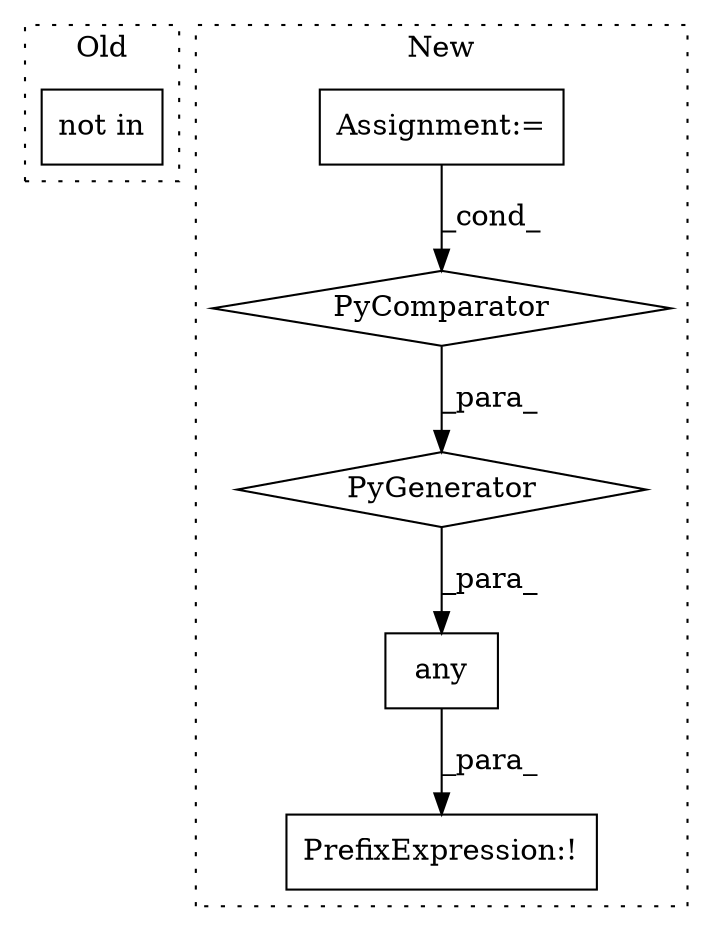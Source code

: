 digraph G {
subgraph cluster0 {
1 [label="not in" a="108" s="7144" l="50" shape="box"];
label = "Old";
style="dotted";
}
subgraph cluster1 {
2 [label="any" a="32" s="3150,3312" l="17,-3" shape="box"];
3 [label="Assignment:=" a="7" s="3271" l="35" shape="box"];
4 [label="PyComparator" a="113" s="3271" l="35" shape="diamond"];
5 [label="PrefixExpression:!" a="38" s="3149" l="1" shape="box"];
6 [label="PyGenerator" a="107" s="3167" l="145" shape="diamond"];
label = "New";
style="dotted";
}
2 -> 5 [label="_para_"];
3 -> 4 [label="_cond_"];
4 -> 6 [label="_para_"];
6 -> 2 [label="_para_"];
}